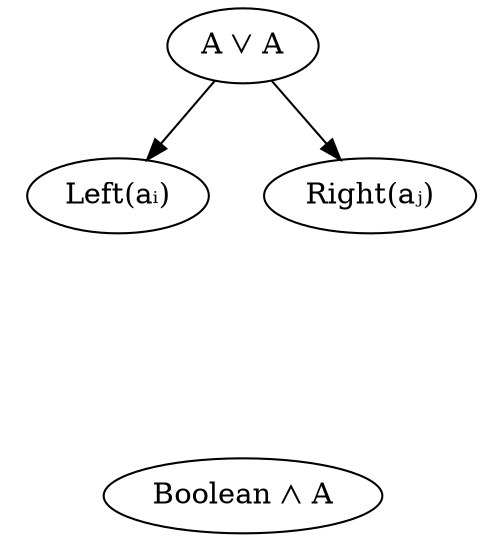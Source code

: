 digraph {
    AorA[label="A ⋁ A"]
    LeftA[label="Left(aᵢ)" class="value"]
    RightA[label="Right(aⱼ)" class="value"]

    AorA -> LeftA
    AorA -> RightA

    BooleanAndA[label="Boolean ⋀ A"]
    trueAndA[label="true ⋀ aⱼ" class="value" style=invis]
    falseAndA[label="false ⋀ aᵢ" class="value" style=invis]

    trueAndA -> BooleanAndA[dir=back style=invis]
    falseAndA -> BooleanAndA[dir=back style=invis]

    LeftA -> falseAndA[style=invis]
    falseAndA -> LeftA[style=invis]
    RightA -> trueAndA[style=invis]
    trueAndA -> RightA[style=invis]
}
